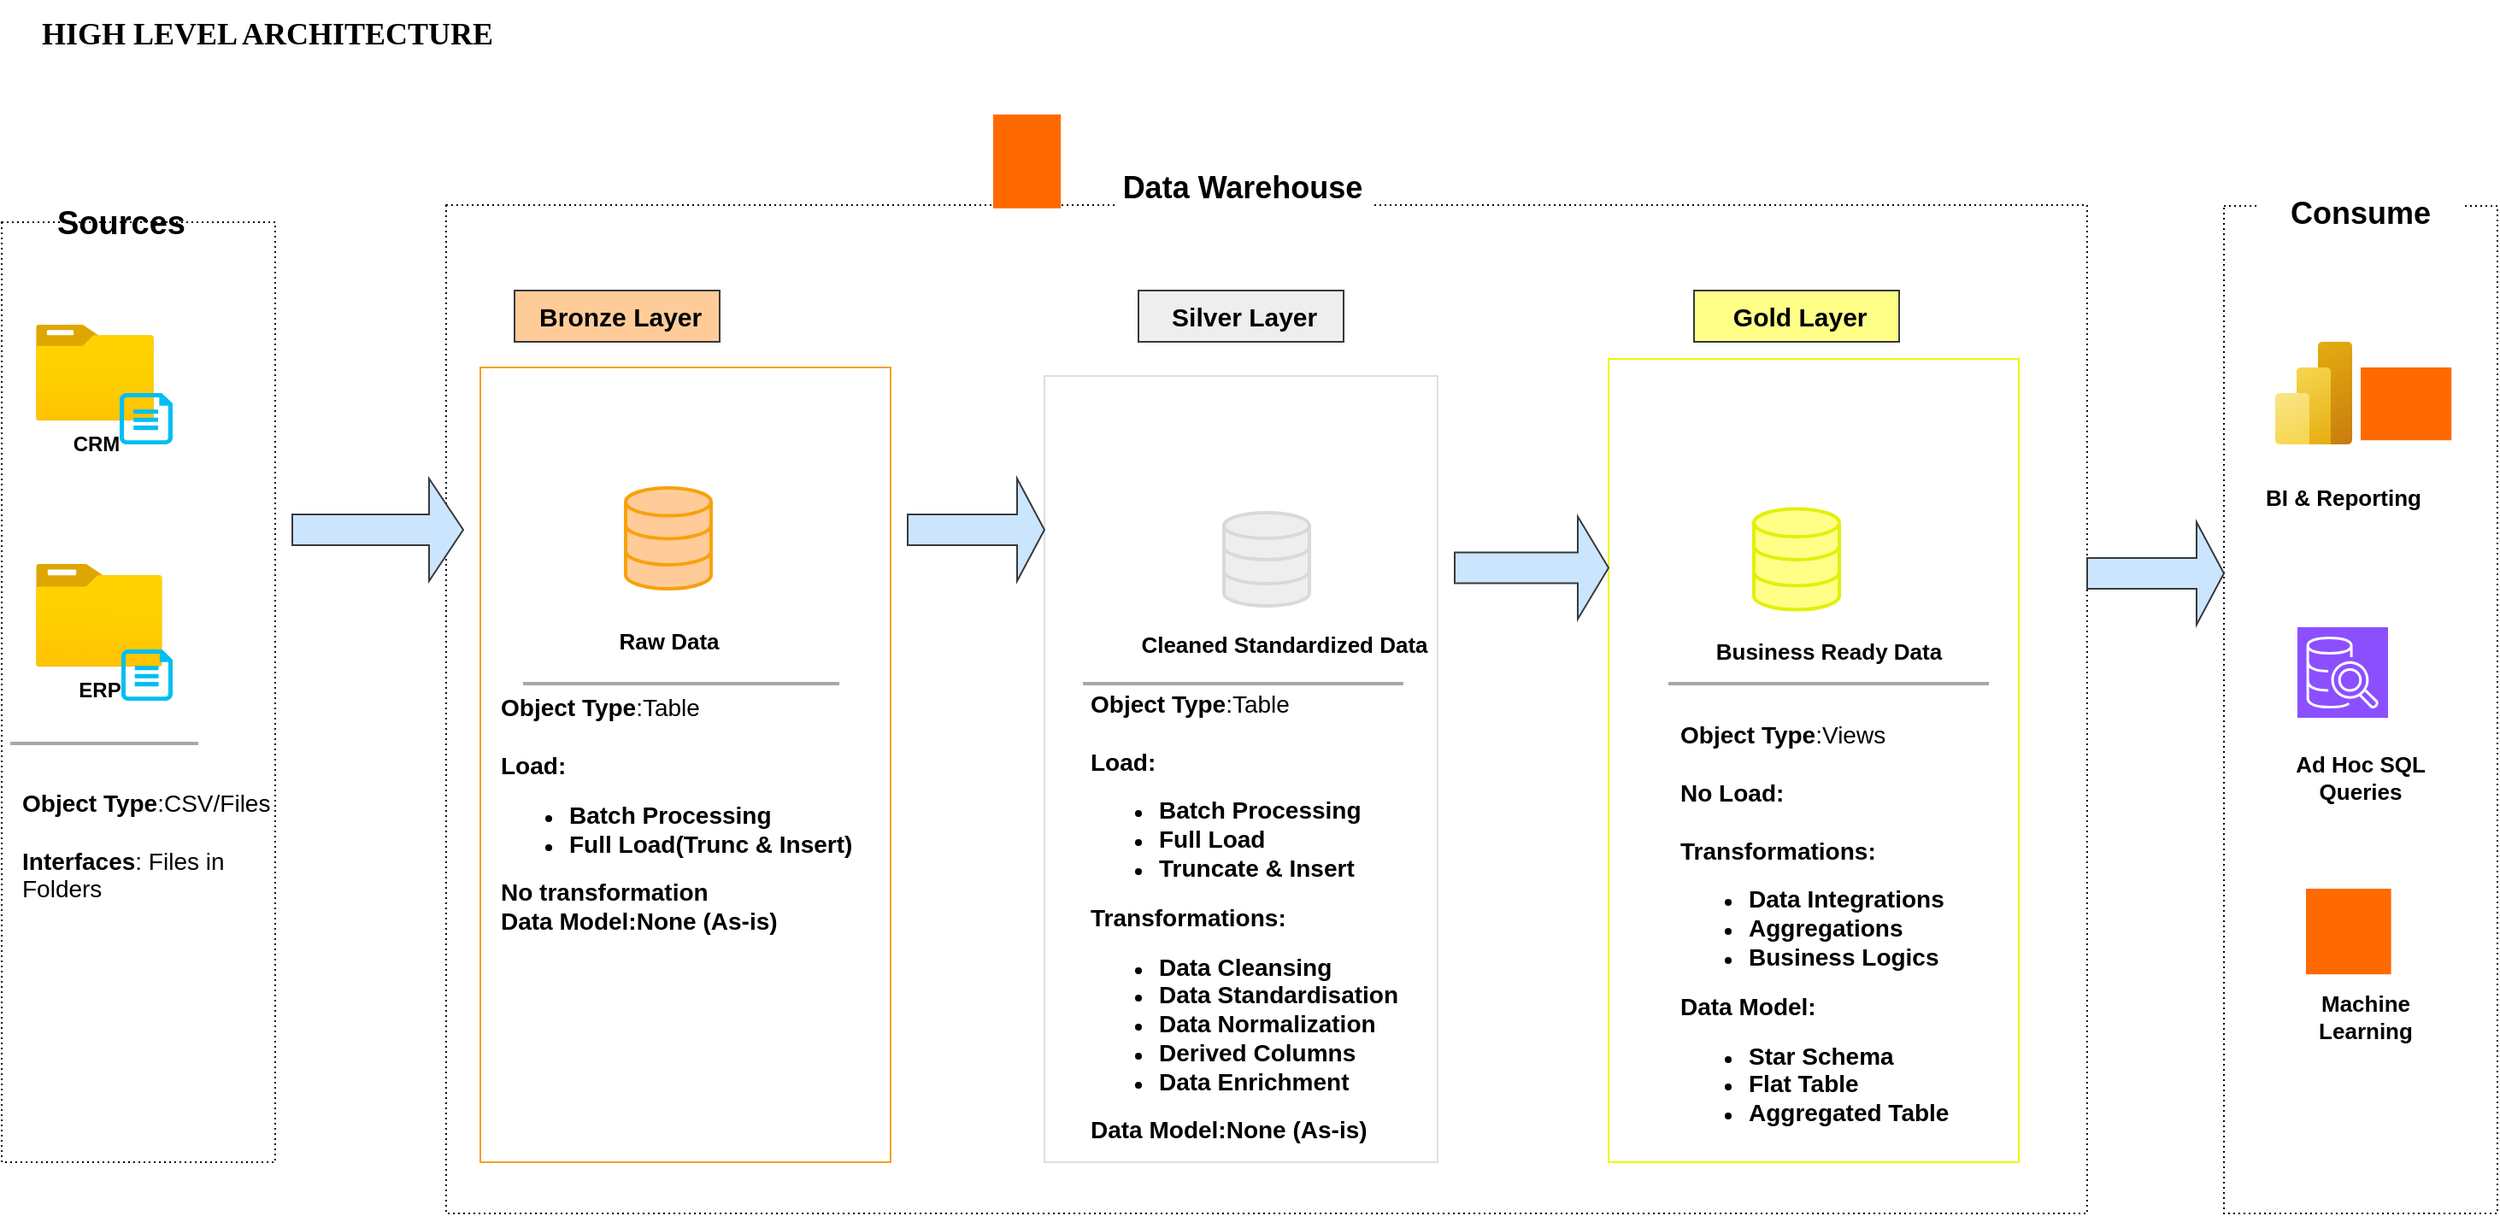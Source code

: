 <mxfile version="28.1.2">
  <diagram name="Page-1" id="dz0cqNGzLJuV5HF3OY4_">
    <mxGraphModel dx="1538" dy="1113" grid="1" gridSize="10" guides="1" tooltips="1" connect="1" arrows="1" fold="1" page="1" pageScale="1" pageWidth="2000" pageHeight="2000" math="0" shadow="0">
      <root>
        <mxCell id="0" />
        <mxCell id="1" parent="0" />
        <mxCell id="QQJv3AvijKXCba4jiJS2-1" value="&lt;b&gt;&lt;font face=&quot;Georgia&quot; style=&quot;font-size: 18px;&quot;&gt;HIGH LEVEL ARCHITECTURE&lt;/font&gt;&lt;/b&gt;" style="text;html=1;align=center;verticalAlign=middle;resizable=0;points=[];autosize=1;strokeColor=none;fillColor=none;" vertex="1" parent="1">
          <mxGeometry x="20" y="40" width="310" height="40" as="geometry" />
        </mxCell>
        <mxCell id="QQJv3AvijKXCba4jiJS2-3" value="&lt;b&gt;&lt;font style=&quot;font-size: 19px;&quot;&gt;Sources&lt;/font&gt;&lt;/b&gt;" style="rounded=0;whiteSpace=wrap;html=1;strokeColor=none;fontSize=20;" vertex="1" parent="1">
          <mxGeometry x="40" y="160" width="100" height="20" as="geometry" />
        </mxCell>
        <mxCell id="QQJv3AvijKXCba4jiJS2-4" value="" style="rounded=0;whiteSpace=wrap;html=1;fillColor=none;dashed=1;dashPattern=1 2;" vertex="1" parent="1">
          <mxGeometry x="280" y="160" width="960" height="590" as="geometry" />
        </mxCell>
        <mxCell id="QQJv3AvijKXCba4jiJS2-5" value="&lt;b&gt;&lt;font style=&quot;font-size: 18px;&quot;&gt;Data Warehouse&lt;/font&gt;&lt;/b&gt;" style="rounded=0;whiteSpace=wrap;html=1;strokeColor=none;" vertex="1" parent="1">
          <mxGeometry x="671.25" y="120" width="150" height="60" as="geometry" />
        </mxCell>
        <mxCell id="QQJv3AvijKXCba4jiJS2-6" value="" style="rounded=0;whiteSpace=wrap;html=1;fillColor=none;dashed=1;dashPattern=1 2;" vertex="1" parent="1">
          <mxGeometry x="1320" y="160.5" width="160" height="589.5" as="geometry" />
        </mxCell>
        <mxCell id="QQJv3AvijKXCba4jiJS2-7" value="&lt;b&gt;&lt;font style=&quot;font-size: 18px;&quot;&gt;Consume&lt;/font&gt;&lt;/b&gt;" style="rounded=0;whiteSpace=wrap;html=1;fillColor=default;strokeColor=none;" vertex="1" parent="1">
          <mxGeometry x="1340" y="150" width="120" height="30" as="geometry" />
        </mxCell>
        <mxCell id="QQJv3AvijKXCba4jiJS2-11" value="&lt;span style=&quot;font-size: 15px;&quot;&gt;&lt;b&gt;&amp;nbsp;Bronze Layer&lt;/b&gt;&lt;/span&gt;" style="rounded=0;whiteSpace=wrap;html=1;fillColor=#ffcc99;strokeColor=#36393d;" vertex="1" parent="1">
          <mxGeometry x="320" y="210" width="120" height="30" as="geometry" />
        </mxCell>
        <mxCell id="QQJv3AvijKXCba4jiJS2-12" value="" style="rounded=0;whiteSpace=wrap;html=1;fillColor=none;strokeColor=light-dark(#f5a029, #babdc0);" vertex="1" parent="1">
          <mxGeometry x="300" y="255" width="240" height="465" as="geometry" />
        </mxCell>
        <mxCell id="QQJv3AvijKXCba4jiJS2-17" value="&lt;span style=&quot;font-size: 15px;&quot;&gt;&lt;b&gt;&amp;nbsp;Silver Layer&lt;/b&gt;&lt;/span&gt;" style="rounded=0;whiteSpace=wrap;html=1;fillColor=#eeeeee;strokeColor=#36393d;" vertex="1" parent="1">
          <mxGeometry x="685" y="210" width="120" height="30" as="geometry" />
        </mxCell>
        <mxCell id="QQJv3AvijKXCba4jiJS2-18" value="" style="rounded=0;whiteSpace=wrap;html=1;fillColor=none;strokeColor=light-dark(#dddedf, #babdc0);" vertex="1" parent="1">
          <mxGeometry x="630" y="260" width="230" height="460" as="geometry" />
        </mxCell>
        <mxCell id="QQJv3AvijKXCba4jiJS2-19" value="&lt;span style=&quot;font-size: 15px;&quot;&gt;&lt;b&gt;&amp;nbsp;Gold Layer&lt;/b&gt;&lt;/span&gt;" style="rounded=0;whiteSpace=wrap;html=1;fillColor=#ffff88;strokeColor=#36393d;" vertex="1" parent="1">
          <mxGeometry x="1010" y="210" width="120" height="30" as="geometry" />
        </mxCell>
        <mxCell id="QQJv3AvijKXCba4jiJS2-20" value="" style="rounded=0;whiteSpace=wrap;html=1;fillColor=none;strokeColor=light-dark(#e8f901, #babdc0);" vertex="1" parent="1">
          <mxGeometry x="960" y="250" width="240" height="470" as="geometry" />
        </mxCell>
        <mxCell id="QQJv3AvijKXCba4jiJS2-22" value="&lt;b&gt;CRM&lt;/b&gt;" style="image;aspect=fixed;html=1;points=[];align=center;fontSize=12;image=img/lib/azure2/general/Folder_Blank.svg;" vertex="1" parent="1">
          <mxGeometry x="40" y="230" width="69" height="56.0" as="geometry" />
        </mxCell>
        <mxCell id="QQJv3AvijKXCba4jiJS2-23" value="" style="verticalLabelPosition=bottom;html=1;verticalAlign=top;align=center;strokeColor=none;fillColor=#00BEF2;shape=mxgraph.azure.cloud_services_configuration_file;pointerEvents=1;" vertex="1" parent="1">
          <mxGeometry x="89" y="270" width="31" height="30" as="geometry" />
        </mxCell>
        <mxCell id="QQJv3AvijKXCba4jiJS2-2" value="" style="rounded=0;whiteSpace=wrap;html=1;fillColor=none;dashed=1;dashPattern=1 2;" vertex="1" parent="1">
          <mxGeometry x="20" y="170" width="160" height="550" as="geometry" />
        </mxCell>
        <mxCell id="QQJv3AvijKXCba4jiJS2-39" value="&lt;b&gt;ERP&lt;/b&gt;" style="image;aspect=fixed;html=1;points=[];align=center;fontSize=12;image=img/lib/azure2/general/Folder_Blank.svg;" vertex="1" parent="1">
          <mxGeometry x="40" y="370" width="73.93" height="60" as="geometry" />
        </mxCell>
        <mxCell id="QQJv3AvijKXCba4jiJS2-42" value="" style="verticalLabelPosition=bottom;html=1;verticalAlign=top;align=center;strokeColor=none;fillColor=#00BEF2;shape=mxgraph.azure.cloud_services_configuration_file;pointerEvents=1;" vertex="1" parent="1">
          <mxGeometry x="90" y="420" width="30" height="30" as="geometry" />
        </mxCell>
        <mxCell id="QQJv3AvijKXCba4jiJS2-50" value="" style="line;strokeWidth=2;html=1;strokeColor=light-dark(#aba6a6, #ededed);" vertex="1" parent="1">
          <mxGeometry x="25" y="470" width="110" height="10" as="geometry" />
        </mxCell>
        <mxCell id="QQJv3AvijKXCba4jiJS2-52" value="&lt;font style=&quot;font-size: 14px;&quot;&gt;&lt;b&gt;Object Type&lt;/b&gt;:CSV/Files&lt;/font&gt;&lt;div&gt;&lt;span style=&quot;font-size: 14px;&quot;&gt;&lt;br&gt;&lt;/span&gt;&lt;div&gt;&lt;b style=&quot;font-size: 14px; background-color: transparent; color: light-dark(rgb(0, 0, 0), rgb(255, 255, 255));&quot;&gt;Interfaces&lt;/b&gt;&lt;span style=&quot;font-size: 14px; background-color: transparent; color: light-dark(rgb(0, 0, 0), rgb(255, 255, 255));&quot;&gt;: Files in Folders&lt;/span&gt;&lt;/div&gt;&lt;/div&gt;" style="text;html=1;align=left;verticalAlign=middle;whiteSpace=wrap;rounded=0;" vertex="1" parent="1">
          <mxGeometry x="30" y="520" width="160" height="30" as="geometry" />
        </mxCell>
        <mxCell id="QQJv3AvijKXCba4jiJS2-54" value="" style="html=1;verticalLabelPosition=bottom;align=center;labelBackgroundColor=#ffffff;verticalAlign=top;strokeWidth=2;strokeColor=light-dark(#f8a10d, #babdc0);shadow=0;dashed=0;shape=mxgraph.ios7.icons.data;fillColor=#ffcc99;" vertex="1" parent="1">
          <mxGeometry x="385" y="325.5" width="50" height="59" as="geometry" />
        </mxCell>
        <mxCell id="QQJv3AvijKXCba4jiJS2-55" value="" style="html=1;verticalLabelPosition=bottom;align=center;labelBackgroundColor=#ffffff;verticalAlign=top;strokeWidth=2;strokeColor=light-dark(#d8d9da, #babdc0);shadow=0;dashed=0;shape=mxgraph.ios7.icons.data;fillColor=#eeeeee;" vertex="1" parent="1">
          <mxGeometry x="735" y="340" width="50" height="54.5" as="geometry" />
        </mxCell>
        <mxCell id="QQJv3AvijKXCba4jiJS2-56" value="" style="html=1;verticalLabelPosition=bottom;align=center;labelBackgroundColor=#ffffff;verticalAlign=top;strokeWidth=2;strokeColor=light-dark(#e1f00a, #babdc0);shadow=0;shape=mxgraph.ios7.icons.data;fillColor=#ffff88;" vertex="1" parent="1">
          <mxGeometry x="1045" y="337.75" width="50" height="59" as="geometry" />
        </mxCell>
        <mxCell id="QQJv3AvijKXCba4jiJS2-57" value="" style="shape=singleArrow;whiteSpace=wrap;html=1;fillColor=#cce5ff;strokeColor=#36393D;" vertex="1" parent="1">
          <mxGeometry x="190" y="320" width="100" height="60" as="geometry" />
        </mxCell>
        <mxCell id="QQJv3AvijKXCba4jiJS2-64" value="" style="shape=singleArrow;whiteSpace=wrap;html=1;fillColor=#cce5ff;strokeColor=#36393D;" vertex="1" parent="1">
          <mxGeometry x="550" y="320" width="80" height="60" as="geometry" />
        </mxCell>
        <mxCell id="QQJv3AvijKXCba4jiJS2-65" value="" style="shape=singleArrow;whiteSpace=wrap;html=1;fillColor=#cce5ff;strokeColor=#36393D;" vertex="1" parent="1">
          <mxGeometry x="1240" y="345.5" width="80" height="60" as="geometry" />
        </mxCell>
        <mxCell id="QQJv3AvijKXCba4jiJS2-66" value="" style="shape=singleArrow;whiteSpace=wrap;html=1;fillColor=#cce5ff;strokeColor=#36393D;" vertex="1" parent="1">
          <mxGeometry x="870" y="342.25" width="90" height="60" as="geometry" />
        </mxCell>
        <mxCell id="QQJv3AvijKXCba4jiJS2-67" value="&lt;b&gt;&lt;font style=&quot;font-size: 13px;&quot;&gt;Raw Data&lt;/font&gt;&lt;/b&gt;" style="text;html=1;align=center;verticalAlign=middle;whiteSpace=wrap;rounded=0;" vertex="1" parent="1">
          <mxGeometry x="372.5" y="400" width="75" height="30" as="geometry" />
        </mxCell>
        <mxCell id="QQJv3AvijKXCba4jiJS2-68" value="&lt;span style=&quot;font-size: 13px;&quot;&gt;&lt;b&gt;Cleaned Standardized Data&lt;/b&gt;&lt;/span&gt;" style="text;html=1;align=center;verticalAlign=middle;whiteSpace=wrap;rounded=0;" vertex="1" parent="1">
          <mxGeometry x="681.25" y="402.25" width="178.75" height="30" as="geometry" />
        </mxCell>
        <mxCell id="QQJv3AvijKXCba4jiJS2-69" value="&lt;span style=&quot;font-size: 13px;&quot;&gt;&lt;b&gt;Business Ready Data&lt;/b&gt;&lt;/span&gt;" style="text;html=1;align=center;verticalAlign=middle;whiteSpace=wrap;rounded=0;" vertex="1" parent="1">
          <mxGeometry x="1020" y="405.5" width="137.5" height="30" as="geometry" />
        </mxCell>
        <mxCell id="QQJv3AvijKXCba4jiJS2-70" value="" style="line;strokeWidth=2;html=1;strokeColor=light-dark(#aba6a6, #ededed);" vertex="1" parent="1">
          <mxGeometry x="325" y="435" width="185" height="10" as="geometry" />
        </mxCell>
        <mxCell id="QQJv3AvijKXCba4jiJS2-71" value="&lt;font style=&quot;font-size: 14px;&quot;&gt;&lt;b&gt;Object Type&lt;/b&gt;:Table&lt;/font&gt;&lt;div&gt;&lt;span style=&quot;font-size: 14px;&quot;&gt;&lt;br&gt;&lt;/span&gt;&lt;div&gt;&lt;span style=&quot;font-size: 14px;&quot;&gt;&lt;b&gt;Load:&lt;/b&gt;&lt;/span&gt;&lt;/div&gt;&lt;div&gt;&lt;ul&gt;&lt;li&gt;&lt;b style=&quot;font-size: 14px; background-color: transparent; color: light-dark(rgb(0, 0, 0), rgb(255, 255, 255));&quot;&gt;Batch Processing&lt;/b&gt;&lt;/li&gt;&lt;li&gt;&lt;b style=&quot;background-color: transparent; color: light-dark(rgb(0, 0, 0), rgb(255, 255, 255)); font-size: 14px;&quot;&gt;Full Load(Trunc &amp;amp; Insert)&lt;/b&gt;&lt;/li&gt;&lt;/ul&gt;&lt;div&gt;&lt;span style=&quot;font-size: 14px;&quot;&gt;&lt;b&gt;No transformation&lt;/b&gt;&lt;/span&gt;&lt;/div&gt;&lt;/div&gt;&lt;/div&gt;&lt;div&gt;&lt;span style=&quot;font-size: 14px;&quot;&gt;&lt;b&gt;Data Model:None (As-is)&lt;/b&gt;&lt;/span&gt;&lt;/div&gt;&lt;div&gt;&lt;span style=&quot;font-size: 14px;&quot;&gt;&lt;b&gt;&lt;span style=&quot;white-space: pre;&quot;&gt;&#x9;&lt;/span&gt;&lt;br&gt;&lt;/b&gt;&lt;/span&gt;&lt;/div&gt;" style="text;html=1;align=left;verticalAlign=middle;whiteSpace=wrap;rounded=0;" vertex="1" parent="1">
          <mxGeometry x="310" y="510" width="210" height="30" as="geometry" />
        </mxCell>
        <mxCell id="QQJv3AvijKXCba4jiJS2-75" value="" style="line;strokeWidth=2;html=1;strokeColor=light-dark(#aba6a6, #ededed);" vertex="1" parent="1">
          <mxGeometry x="652.5" y="435" width="187.5" height="10" as="geometry" />
        </mxCell>
        <mxCell id="QQJv3AvijKXCba4jiJS2-76" value="&lt;font style=&quot;font-size: 14px;&quot;&gt;&lt;b&gt;Object Type&lt;/b&gt;:Table&lt;/font&gt;&lt;div&gt;&lt;span style=&quot;font-size: 14px;&quot;&gt;&lt;br&gt;&lt;/span&gt;&lt;div&gt;&lt;span style=&quot;font-size: 14px;&quot;&gt;&lt;b&gt;Load:&lt;/b&gt;&lt;/span&gt;&lt;/div&gt;&lt;div&gt;&lt;ul&gt;&lt;li&gt;&lt;b style=&quot;font-size: 14px; background-color: transparent; color: light-dark(rgb(0, 0, 0), rgb(255, 255, 255));&quot;&gt;Batch Processing&lt;/b&gt;&lt;/li&gt;&lt;li&gt;&lt;span style=&quot;font-size: 14px;&quot;&gt;&lt;b&gt;Full Load&lt;/b&gt;&lt;/span&gt;&lt;/li&gt;&lt;li&gt;&lt;span style=&quot;font-size: 14px;&quot;&gt;&lt;b&gt;Truncate &amp;amp; Insert&lt;/b&gt;&lt;/span&gt;&lt;/li&gt;&lt;/ul&gt;&lt;div&gt;&lt;span style=&quot;font-size: 14px;&quot;&gt;&lt;b&gt;Transformations:&lt;/b&gt;&lt;/span&gt;&lt;/div&gt;&lt;/div&gt;&lt;/div&gt;&lt;div&gt;&lt;ul&gt;&lt;li&gt;&lt;span style=&quot;font-size: 14px;&quot;&gt;&lt;b&gt;Data Cleansing&lt;/b&gt;&lt;/span&gt;&lt;/li&gt;&lt;li&gt;&lt;span style=&quot;font-size: 14px;&quot;&gt;&lt;b&gt;Data Standardisation&lt;/b&gt;&lt;/span&gt;&lt;/li&gt;&lt;li&gt;&lt;span style=&quot;font-size: 14px;&quot;&gt;&lt;b&gt;Data Normalization&lt;/b&gt;&lt;/span&gt;&lt;/li&gt;&lt;li&gt;&lt;span style=&quot;font-size: 14px;&quot;&gt;&lt;b&gt;Derived Columns&lt;/b&gt;&lt;/span&gt;&lt;/li&gt;&lt;li&gt;&lt;span style=&quot;font-size: 14px;&quot;&gt;&lt;b&gt;Data Enrichment&lt;/b&gt;&lt;/span&gt;&lt;/li&gt;&lt;/ul&gt;&lt;/div&gt;&lt;div&gt;&lt;span style=&quot;font-size: 14px;&quot;&gt;&lt;b&gt;Data Model:None (As-is)&lt;/b&gt;&lt;/span&gt;&lt;/div&gt;&lt;div&gt;&lt;span style=&quot;font-size: 14px;&quot;&gt;&lt;b&gt;&lt;span style=&quot;white-space: pre;&quot;&gt;&#x9;&lt;/span&gt;&lt;br&gt;&lt;/b&gt;&lt;/span&gt;&lt;/div&gt;" style="text;html=1;align=left;verticalAlign=middle;whiteSpace=wrap;rounded=0;" vertex="1" parent="1">
          <mxGeometry x="655" y="570" width="210" height="30" as="geometry" />
        </mxCell>
        <mxCell id="QQJv3AvijKXCba4jiJS2-77" value="" style="line;strokeWidth=2;html=1;strokeColor=light-dark(#aba6a6, #ededed);" vertex="1" parent="1">
          <mxGeometry x="995" y="435" width="187.5" height="10" as="geometry" />
        </mxCell>
        <mxCell id="QQJv3AvijKXCba4jiJS2-78" value="&lt;font style=&quot;font-size: 14px;&quot;&gt;&lt;b&gt;Object Type&lt;/b&gt;:Views&lt;/font&gt;&lt;div&gt;&lt;span style=&quot;font-size: 14px;&quot;&gt;&lt;br&gt;&lt;/span&gt;&lt;div&gt;&lt;span style=&quot;font-size: 14px;&quot;&gt;&lt;b&gt;No Load:&lt;/b&gt;&lt;/span&gt;&lt;/div&gt;&lt;div&gt;&lt;span style=&quot;font-size: 14px;&quot;&gt;&lt;b&gt;&lt;br&gt;&lt;/b&gt;&lt;/span&gt;&lt;/div&gt;&lt;div&gt;&lt;div&gt;&lt;span style=&quot;font-size: 14px;&quot;&gt;&lt;b&gt;Transformations:&lt;/b&gt;&lt;/span&gt;&lt;/div&gt;&lt;/div&gt;&lt;/div&gt;&lt;div&gt;&lt;ul&gt;&lt;li&gt;&lt;span style=&quot;font-size: 14px;&quot;&gt;&lt;b&gt;Data Integrations&lt;/b&gt;&lt;/span&gt;&lt;/li&gt;&lt;li&gt;&lt;span style=&quot;font-size: 14px;&quot;&gt;&lt;b&gt;Aggregations&lt;/b&gt;&lt;/span&gt;&lt;/li&gt;&lt;li&gt;&lt;span style=&quot;font-size: 14px;&quot;&gt;&lt;b&gt;Business Logics&lt;/b&gt;&lt;/span&gt;&lt;/li&gt;&lt;/ul&gt;&lt;/div&gt;&lt;div&gt;&lt;span style=&quot;font-size: 14px;&quot;&gt;&lt;b&gt;Data Model:&lt;/b&gt;&lt;/span&gt;&lt;/div&gt;&lt;div&gt;&lt;ul&gt;&lt;li&gt;&lt;span style=&quot;font-size: 14px;&quot;&gt;&lt;b&gt;Star Schema&lt;/b&gt;&lt;/span&gt;&lt;/li&gt;&lt;li&gt;&lt;span style=&quot;font-size: 14px;&quot;&gt;&lt;b&gt;Flat Table&lt;/b&gt;&lt;/span&gt;&lt;/li&gt;&lt;li&gt;&lt;span style=&quot;font-size: 14px;&quot;&gt;&lt;b&gt;Aggregated Table&lt;/b&gt;&lt;/span&gt;&lt;/li&gt;&lt;/ul&gt;&lt;/div&gt;&lt;div&gt;&lt;span style=&quot;font-size: 14px;&quot;&gt;&lt;b&gt;&lt;span style=&quot;white-space: pre;&quot;&gt;&#x9;&lt;/span&gt;&lt;br&gt;&lt;/b&gt;&lt;/span&gt;&lt;/div&gt;" style="text;html=1;align=left;verticalAlign=middle;whiteSpace=wrap;rounded=0;" vertex="1" parent="1">
          <mxGeometry x="1000" y="580" width="210" height="30" as="geometry" />
        </mxCell>
        <mxCell id="QQJv3AvijKXCba4jiJS2-80" value="" style="image;aspect=fixed;html=1;points=[];align=center;fontSize=12;image=img/lib/azure2/analytics/Power_BI_Embedded.svg;" vertex="1" parent="1">
          <mxGeometry x="1350" y="240" width="45" height="60" as="geometry" />
        </mxCell>
        <mxCell id="QQJv3AvijKXCba4jiJS2-81" value="" style="points=[];aspect=fixed;html=1;align=center;shadow=0;dashed=0;fillColor=#FF6A00;strokeColor=none;shape=mxgraph.alibaba_cloud.ots_tablestore;" vertex="1" parent="1">
          <mxGeometry x="1400" y="255" width="53.1" height="42.6" as="geometry" />
        </mxCell>
        <mxCell id="QQJv3AvijKXCba4jiJS2-82" value="&lt;b&gt;&lt;font style=&quot;font-size: 13px;&quot;&gt;BI &amp;amp; Reporting&lt;/font&gt;&lt;/b&gt;" style="text;html=1;align=center;verticalAlign=middle;whiteSpace=wrap;rounded=0;" vertex="1" parent="1">
          <mxGeometry x="1340" y="315.5" width="100" height="30" as="geometry" />
        </mxCell>
        <mxCell id="QQJv3AvijKXCba4jiJS2-83" value="" style="sketch=0;points=[[0,0,0],[0.25,0,0],[0.5,0,0],[0.75,0,0],[1,0,0],[0,1,0],[0.25,1,0],[0.5,1,0],[0.75,1,0],[1,1,0],[0,0.25,0],[0,0.5,0],[0,0.75,0],[1,0.25,0],[1,0.5,0],[1,0.75,0]];outlineConnect=0;fontColor=#232F3E;fillColor=#8C4FFF;strokeColor=#ffffff;dashed=0;verticalLabelPosition=bottom;verticalAlign=top;align=center;html=1;fontSize=12;fontStyle=0;aspect=fixed;shape=mxgraph.aws4.resourceIcon;resIcon=mxgraph.aws4.sql_workbench;" vertex="1" parent="1">
          <mxGeometry x="1363" y="407" width="53" height="53" as="geometry" />
        </mxCell>
        <mxCell id="QQJv3AvijKXCba4jiJS2-84" value="&lt;span style=&quot;font-size: 13px;&quot;&gt;&lt;b&gt;Ad Hoc SQL Queries&lt;/b&gt;&lt;/span&gt;" style="text;html=1;align=center;verticalAlign=middle;whiteSpace=wrap;rounded=0;" vertex="1" parent="1">
          <mxGeometry x="1350" y="480" width="100" height="30" as="geometry" />
        </mxCell>
        <mxCell id="QQJv3AvijKXCba4jiJS2-85" value="" style="points=[];aspect=fixed;html=1;align=center;shadow=0;dashed=0;fillColor=#FF6A00;strokeColor=none;shape=mxgraph.alibaba_cloud.machine_learning;" vertex="1" parent="1">
          <mxGeometry x="1368" y="560" width="49.8" height="50.1" as="geometry" />
        </mxCell>
        <mxCell id="QQJv3AvijKXCba4jiJS2-86" value="&lt;span style=&quot;font-size: 13px;&quot;&gt;&lt;b&gt;Machine Learning&lt;/b&gt;&lt;/span&gt;" style="text;html=1;align=center;verticalAlign=middle;whiteSpace=wrap;rounded=0;" vertex="1" parent="1">
          <mxGeometry x="1353.1" y="620" width="100" height="30" as="geometry" />
        </mxCell>
        <mxCell id="QQJv3AvijKXCba4jiJS2-87" value="" style="points=[];aspect=fixed;html=1;align=center;shadow=0;dashed=0;fillColor=#FF6A00;strokeColor=none;shape=mxgraph.alibaba_cloud.sqlserver;" vertex="1" parent="1">
          <mxGeometry x="600" y="107" width="39.6" height="54.9" as="geometry" />
        </mxCell>
      </root>
    </mxGraphModel>
  </diagram>
</mxfile>
